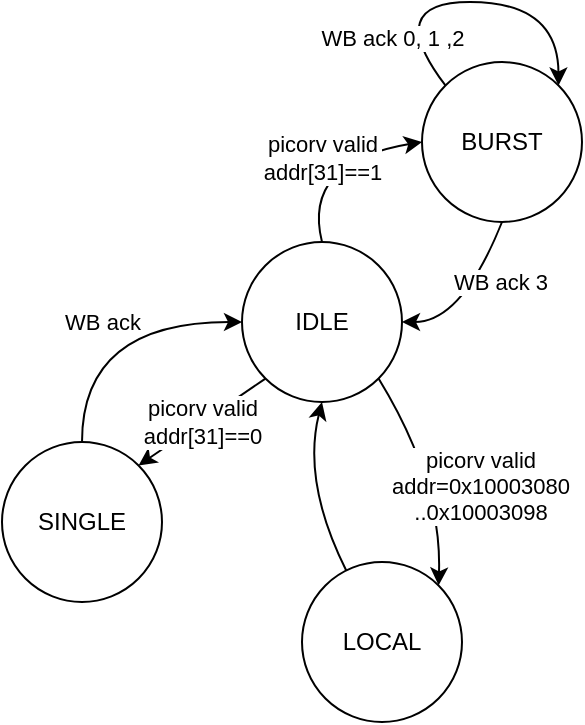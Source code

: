 <mxfile version="19.0.3" type="device"><diagram id="89zNcX-rDX_1L6j9lsgU" name="Page-1"><mxGraphModel dx="1839" dy="610" grid="1" gridSize="10" guides="1" tooltips="1" connect="1" arrows="1" fold="1" page="1" pageScale="1" pageWidth="850" pageHeight="1100" math="0" shadow="0"><root><mxCell id="0"/><mxCell id="1" parent="0"/><mxCell id="R_TWAZnuo0arYYR2Pvb1-1" value="IDLE" style="ellipse;whiteSpace=wrap;html=1;aspect=fixed;strokeColor=#000000;" vertex="1" parent="1"><mxGeometry x="-310" y="450" width="80" height="80" as="geometry"/></mxCell><mxCell id="R_TWAZnuo0arYYR2Pvb1-2" value="SINGLE" style="ellipse;whiteSpace=wrap;html=1;aspect=fixed;strokeColor=#000000;" vertex="1" parent="1"><mxGeometry x="-430" y="550" width="80" height="80" as="geometry"/></mxCell><mxCell id="R_TWAZnuo0arYYR2Pvb1-3" value="BURST" style="ellipse;whiteSpace=wrap;html=1;aspect=fixed;strokeColor=#000000;" vertex="1" parent="1"><mxGeometry x="-220" y="360" width="80" height="80" as="geometry"/></mxCell><mxCell id="R_TWAZnuo0arYYR2Pvb1-4" value="LOCAL" style="ellipse;whiteSpace=wrap;html=1;aspect=fixed;strokeColor=#000000;" vertex="1" parent="1"><mxGeometry x="-280" y="610" width="80" height="80" as="geometry"/></mxCell><mxCell id="R_TWAZnuo0arYYR2Pvb1-5" value="picorv valid&lt;br&gt;addr[31]==0" style="endArrow=classic;html=1;rounded=0;fillColor=#B5739D;exitX=0;exitY=1;exitDx=0;exitDy=0;entryX=1;entryY=0;entryDx=0;entryDy=0;" edge="1" parent="1" source="R_TWAZnuo0arYYR2Pvb1-1" target="R_TWAZnuo0arYYR2Pvb1-2"><mxGeometry width="50" height="50" relative="1" as="geometry"><mxPoint x="-290" y="600" as="sourcePoint"/><mxPoint x="-240" y="550" as="targetPoint"/></mxGeometry></mxCell><mxCell id="R_TWAZnuo0arYYR2Pvb1-6" value="WB ack" style="endArrow=classic;html=1;rounded=0;fillColor=#B5739D;exitX=0.5;exitY=0;exitDx=0;exitDy=0;entryX=0;entryY=0.5;entryDx=0;entryDy=0;edgeStyle=orthogonalEdgeStyle;curved=1;" edge="1" parent="1" source="R_TWAZnuo0arYYR2Pvb1-2" target="R_TWAZnuo0arYYR2Pvb1-1"><mxGeometry width="50" height="50" relative="1" as="geometry"><mxPoint x="-390" y="510" as="sourcePoint"/><mxPoint x="-340" y="460" as="targetPoint"/></mxGeometry></mxCell><mxCell id="R_TWAZnuo0arYYR2Pvb1-7" value="picorv valid&lt;br&gt;addr=0x10003080&lt;br&gt;..0x10003098" style="endArrow=classic;html=1;rounded=0;fillColor=#B5739D;curved=1;exitX=1;exitY=1;exitDx=0;exitDy=0;entryX=1;entryY=0;entryDx=0;entryDy=0;" edge="1" parent="1" source="R_TWAZnuo0arYYR2Pvb1-1" target="R_TWAZnuo0arYYR2Pvb1-4"><mxGeometry x="0.107" y="19" width="50" height="50" relative="1" as="geometry"><mxPoint x="-280" y="610" as="sourcePoint"/><mxPoint x="-230" y="560" as="targetPoint"/><Array as="points"><mxPoint x="-210" y="570"/></Array><mxPoint as="offset"/></mxGeometry></mxCell><mxCell id="R_TWAZnuo0arYYR2Pvb1-8" value="" style="endArrow=classic;html=1;rounded=0;fillColor=#B5739D;curved=1;entryX=0.5;entryY=1;entryDx=0;entryDy=0;" edge="1" parent="1" source="R_TWAZnuo0arYYR2Pvb1-4" target="R_TWAZnuo0arYYR2Pvb1-1"><mxGeometry width="50" height="50" relative="1" as="geometry"><mxPoint x="-410" y="790" as="sourcePoint"/><mxPoint x="-360" y="740" as="targetPoint"/><Array as="points"><mxPoint x="-280" y="570"/></Array></mxGeometry></mxCell><mxCell id="R_TWAZnuo0arYYR2Pvb1-9" value="picorv valid&lt;br&gt;addr[31]==1" style="endArrow=classic;html=1;rounded=0;fillColor=#B5739D;curved=1;entryX=0;entryY=0.5;entryDx=0;entryDy=0;exitX=0.5;exitY=0;exitDx=0;exitDy=0;" edge="1" parent="1" source="R_TWAZnuo0arYYR2Pvb1-1" target="R_TWAZnuo0arYYR2Pvb1-3"><mxGeometry width="50" height="50" relative="1" as="geometry"><mxPoint x="-350" y="460" as="sourcePoint"/><mxPoint x="-300" y="410" as="targetPoint"/><Array as="points"><mxPoint x="-280" y="410"/></Array></mxGeometry></mxCell><mxCell id="R_TWAZnuo0arYYR2Pvb1-10" value="WB ack 3" style="endArrow=classic;html=1;rounded=0;fillColor=#B5739D;curved=1;exitX=0.5;exitY=1;exitDx=0;exitDy=0;entryX=1;entryY=0.5;entryDx=0;entryDy=0;" edge="1" parent="1" source="R_TWAZnuo0arYYR2Pvb1-3" target="R_TWAZnuo0arYYR2Pvb1-1"><mxGeometry x="-0.333" y="10" width="50" height="50" relative="1" as="geometry"><mxPoint x="-230" y="540" as="sourcePoint"/><mxPoint x="-220" y="510" as="targetPoint"/><Array as="points"><mxPoint x="-200" y="490"/></Array><mxPoint as="offset"/></mxGeometry></mxCell><mxCell id="R_TWAZnuo0arYYR2Pvb1-11" value="WB ack 0, 1 ,2" style="endArrow=classic;html=1;rounded=0;fillColor=#B5739D;curved=1;exitX=0;exitY=0;exitDx=0;exitDy=0;entryX=1;entryY=0;entryDx=0;entryDy=0;" edge="1" parent="1" source="R_TWAZnuo0arYYR2Pvb1-3" target="R_TWAZnuo0arYYR2Pvb1-3"><mxGeometry x="-0.616" y="7" width="50" height="50" relative="1" as="geometry"><mxPoint x="-230" y="350" as="sourcePoint"/><mxPoint x="-180" y="300" as="targetPoint"/><Array as="points"><mxPoint x="-240" y="330"/><mxPoint x="-152" y="330"/></Array><mxPoint as="offset"/></mxGeometry></mxCell></root></mxGraphModel></diagram></mxfile>